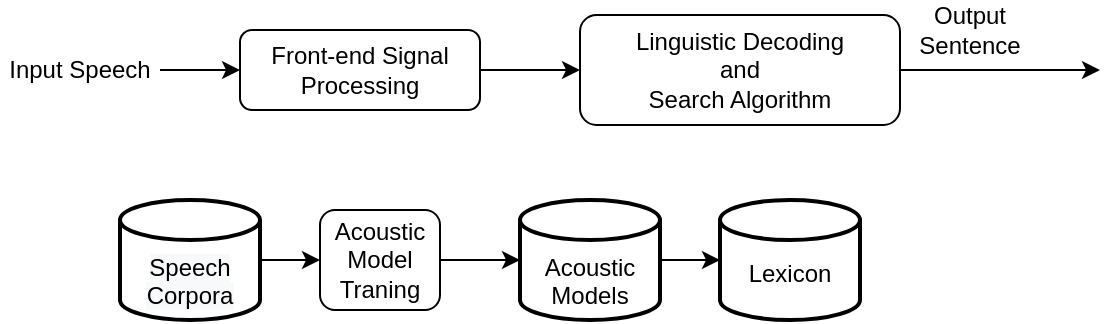 <mxfile version="17.1.3" type="github">
  <diagram id="C5RBs43oDa-KdzZeNtuy" name="Page-1">
    <mxGraphModel dx="447" dy="293" grid="1" gridSize="10" guides="1" tooltips="1" connect="1" arrows="1" fold="1" page="1" pageScale="1" pageWidth="827" pageHeight="1169" math="0" shadow="0">
      <root>
        <mxCell id="WIyWlLk6GJQsqaUBKTNV-0" />
        <mxCell id="WIyWlLk6GJQsqaUBKTNV-1" parent="WIyWlLk6GJQsqaUBKTNV-0" />
        <mxCell id="Y742xpNnwTfTdSgMD17l-2" style="edgeStyle=orthogonalEdgeStyle;rounded=0;orthogonalLoop=1;jettySize=auto;html=1;exitX=1;exitY=0.5;exitDx=0;exitDy=0;" edge="1" parent="WIyWlLk6GJQsqaUBKTNV-1" source="Y742xpNnwTfTdSgMD17l-0" target="Y742xpNnwTfTdSgMD17l-1">
          <mxGeometry relative="1" as="geometry" />
        </mxCell>
        <mxCell id="Y742xpNnwTfTdSgMD17l-0" value="Input Speech" style="text;html=1;strokeColor=none;fillColor=none;align=center;verticalAlign=middle;whiteSpace=wrap;rounded=0;" vertex="1" parent="WIyWlLk6GJQsqaUBKTNV-1">
          <mxGeometry x="60" y="40" width="80" height="30" as="geometry" />
        </mxCell>
        <mxCell id="Y742xpNnwTfTdSgMD17l-6" style="edgeStyle=orthogonalEdgeStyle;rounded=0;orthogonalLoop=1;jettySize=auto;html=1;exitX=1;exitY=0.5;exitDx=0;exitDy=0;entryX=0;entryY=0.5;entryDx=0;entryDy=0;" edge="1" parent="WIyWlLk6GJQsqaUBKTNV-1" source="Y742xpNnwTfTdSgMD17l-1" target="Y742xpNnwTfTdSgMD17l-3">
          <mxGeometry relative="1" as="geometry" />
        </mxCell>
        <mxCell id="Y742xpNnwTfTdSgMD17l-1" value="Front-end Signal Processing" style="rounded=1;whiteSpace=wrap;html=1;fontSize=12;glass=0;strokeWidth=1;shadow=0;" vertex="1" parent="WIyWlLk6GJQsqaUBKTNV-1">
          <mxGeometry x="180" y="35" width="120" height="40" as="geometry" />
        </mxCell>
        <mxCell id="Y742xpNnwTfTdSgMD17l-7" style="edgeStyle=orthogonalEdgeStyle;rounded=0;orthogonalLoop=1;jettySize=auto;html=1;exitX=1;exitY=0.5;exitDx=0;exitDy=0;" edge="1" parent="WIyWlLk6GJQsqaUBKTNV-1" source="Y742xpNnwTfTdSgMD17l-3">
          <mxGeometry relative="1" as="geometry">
            <mxPoint x="610" y="55" as="targetPoint" />
          </mxGeometry>
        </mxCell>
        <mxCell id="Y742xpNnwTfTdSgMD17l-3" value="Linguistic Decoding&lt;br&gt;and&lt;br&gt;Search Algorithm" style="rounded=1;whiteSpace=wrap;html=1;fontSize=12;glass=0;strokeWidth=1;shadow=0;" vertex="1" parent="WIyWlLk6GJQsqaUBKTNV-1">
          <mxGeometry x="350" y="27.5" width="160" height="55" as="geometry" />
        </mxCell>
        <mxCell id="Y742xpNnwTfTdSgMD17l-8" value="Output&lt;br&gt;Sentence" style="text;html=1;strokeColor=none;fillColor=none;align=center;verticalAlign=middle;whiteSpace=wrap;rounded=0;" vertex="1" parent="WIyWlLk6GJQsqaUBKTNV-1">
          <mxGeometry x="510" y="20" width="70" height="30" as="geometry" />
        </mxCell>
        <mxCell id="Y742xpNnwTfTdSgMD17l-19" style="edgeStyle=orthogonalEdgeStyle;rounded=0;orthogonalLoop=1;jettySize=auto;html=1;exitX=1;exitY=0.5;exitDx=0;exitDy=0;entryX=0;entryY=0.25;entryDx=0;entryDy=0;" edge="1" parent="WIyWlLk6GJQsqaUBKTNV-1" source="Y742xpNnwTfTdSgMD17l-13" target="Y742xpNnwTfTdSgMD17l-17">
          <mxGeometry relative="1" as="geometry" />
        </mxCell>
        <mxCell id="Y742xpNnwTfTdSgMD17l-13" value="&lt;span style=&quot;font-family: &amp;#34;helvetica&amp;#34;&quot;&gt;Acoustic Model Traning&lt;/span&gt;" style="rounded=1;whiteSpace=wrap;html=1;fontSize=12;glass=0;strokeWidth=1;shadow=0;" vertex="1" parent="WIyWlLk6GJQsqaUBKTNV-1">
          <mxGeometry x="220" y="125" width="60" height="50" as="geometry" />
        </mxCell>
        <mxCell id="Y742xpNnwTfTdSgMD17l-14" value="" style="group" vertex="1" connectable="0" parent="WIyWlLk6GJQsqaUBKTNV-1">
          <mxGeometry x="120" y="120" width="70" height="60" as="geometry" />
        </mxCell>
        <mxCell id="Y742xpNnwTfTdSgMD17l-9" value="" style="strokeWidth=2;html=1;shape=mxgraph.flowchart.database;whiteSpace=wrap;" vertex="1" parent="Y742xpNnwTfTdSgMD17l-14">
          <mxGeometry width="70" height="60" as="geometry" />
        </mxCell>
        <mxCell id="Y742xpNnwTfTdSgMD17l-10" value="&lt;span style=&quot;color: rgb(0, 0, 0); font-family: helvetica; font-size: 12px; font-style: normal; font-weight: 400; letter-spacing: normal; text-indent: 0px; text-transform: none; word-spacing: 0px; background-color: rgb(248, 249, 250); display: inline; float: none;&quot;&gt;Speech&lt;/span&gt;&lt;br style=&quot;color: rgb(0, 0, 0); font-family: helvetica; font-size: 12px; font-style: normal; font-weight: 400; letter-spacing: normal; text-indent: 0px; text-transform: none; word-spacing: 0px; background-color: rgb(248, 249, 250);&quot;&gt;&lt;span style=&quot;color: rgb(0, 0, 0); font-family: helvetica; font-size: 12px; font-style: normal; font-weight: 400; letter-spacing: normal; text-indent: 0px; text-transform: none; word-spacing: 0px; background-color: rgb(248, 249, 250); display: inline; float: none;&quot;&gt;Corpora&lt;/span&gt;" style="text;whiteSpace=wrap;html=1;align=center;" vertex="1" parent="Y742xpNnwTfTdSgMD17l-14">
          <mxGeometry y="20" width="70" height="40" as="geometry" />
        </mxCell>
        <mxCell id="Y742xpNnwTfTdSgMD17l-15" value="" style="group" vertex="1" connectable="0" parent="WIyWlLk6GJQsqaUBKTNV-1">
          <mxGeometry x="320" y="120" width="70" height="60" as="geometry" />
        </mxCell>
        <mxCell id="Y742xpNnwTfTdSgMD17l-16" value="" style="strokeWidth=2;html=1;shape=mxgraph.flowchart.database;whiteSpace=wrap;" vertex="1" parent="Y742xpNnwTfTdSgMD17l-15">
          <mxGeometry width="70" height="60" as="geometry" />
        </mxCell>
        <mxCell id="Y742xpNnwTfTdSgMD17l-17" value="&lt;span style=&quot;font-family: &amp;#34;helvetica&amp;#34;&quot;&gt;Acoustic Models&lt;/span&gt;" style="text;whiteSpace=wrap;html=1;align=center;" vertex="1" parent="Y742xpNnwTfTdSgMD17l-15">
          <mxGeometry y="20" width="70" height="40" as="geometry" />
        </mxCell>
        <mxCell id="Y742xpNnwTfTdSgMD17l-18" style="edgeStyle=orthogonalEdgeStyle;rounded=0;orthogonalLoop=1;jettySize=auto;html=1;exitX=1;exitY=0.25;exitDx=0;exitDy=0;entryX=0;entryY=0.5;entryDx=0;entryDy=0;" edge="1" parent="WIyWlLk6GJQsqaUBKTNV-1" source="Y742xpNnwTfTdSgMD17l-10" target="Y742xpNnwTfTdSgMD17l-13">
          <mxGeometry relative="1" as="geometry" />
        </mxCell>
        <mxCell id="Y742xpNnwTfTdSgMD17l-22" value="" style="group" vertex="1" connectable="0" parent="WIyWlLk6GJQsqaUBKTNV-1">
          <mxGeometry x="420" y="120" width="70" height="60" as="geometry" />
        </mxCell>
        <mxCell id="Y742xpNnwTfTdSgMD17l-23" value="" style="strokeWidth=2;html=1;shape=mxgraph.flowchart.database;whiteSpace=wrap;" vertex="1" parent="Y742xpNnwTfTdSgMD17l-22">
          <mxGeometry width="70" height="60" as="geometry" />
        </mxCell>
        <mxCell id="Y742xpNnwTfTdSgMD17l-24" value="&lt;span style=&quot;font-family: &amp;#34;helvetica&amp;#34;&quot;&gt;Lexicon&lt;/span&gt;" style="text;whiteSpace=wrap;html=1;align=center;" vertex="1" parent="Y742xpNnwTfTdSgMD17l-22">
          <mxGeometry y="23" width="70" height="30" as="geometry" />
        </mxCell>
        <mxCell id="Y742xpNnwTfTdSgMD17l-25" style="edgeStyle=orthogonalEdgeStyle;rounded=0;orthogonalLoop=1;jettySize=auto;html=1;exitX=1;exitY=0.25;exitDx=0;exitDy=0;entryX=0;entryY=0.25;entryDx=0;entryDy=0;" edge="1" parent="WIyWlLk6GJQsqaUBKTNV-1" source="Y742xpNnwTfTdSgMD17l-17" target="Y742xpNnwTfTdSgMD17l-24">
          <mxGeometry relative="1" as="geometry" />
        </mxCell>
      </root>
    </mxGraphModel>
  </diagram>
</mxfile>
